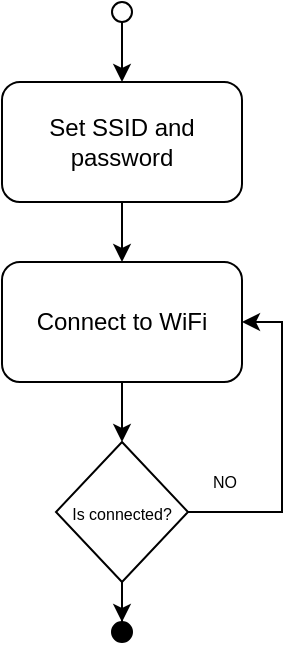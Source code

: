 <mxfile version="20.6.0" type="device"><diagram id="670brkzNI_LlTx3ZEMIe" name="Página-1"><mxGraphModel dx="982" dy="502" grid="1" gridSize="10" guides="1" tooltips="1" connect="1" arrows="1" fold="1" page="1" pageScale="1" pageWidth="827" pageHeight="1169" math="0" shadow="0"><root><mxCell id="0"/><mxCell id="1" parent="0"/><mxCell id="HW6EChE2npgISSa7UzBB-1" value="Set SSID and password" style="rounded=1;whiteSpace=wrap;html=1;" vertex="1" parent="1"><mxGeometry x="320" y="210" width="120" height="60" as="geometry"/></mxCell><mxCell id="HW6EChE2npgISSa7UzBB-2" value="" style="ellipse;whiteSpace=wrap;html=1;aspect=fixed;" vertex="1" parent="1"><mxGeometry x="375" y="170" width="10" height="10" as="geometry"/></mxCell><mxCell id="HW6EChE2npgISSa7UzBB-3" value="" style="endArrow=classic;html=1;rounded=0;entryX=0.5;entryY=0;entryDx=0;entryDy=0;exitX=0.5;exitY=1;exitDx=0;exitDy=0;" edge="1" parent="1" source="HW6EChE2npgISSa7UzBB-2" target="HW6EChE2npgISSa7UzBB-1"><mxGeometry width="50" height="50" relative="1" as="geometry"><mxPoint x="20" y="320" as="sourcePoint"/><mxPoint x="70" y="270" as="targetPoint"/></mxGeometry></mxCell><mxCell id="HW6EChE2npgISSa7UzBB-4" value="" style="endArrow=classic;html=1;rounded=0;exitX=0.5;exitY=1;exitDx=0;exitDy=0;entryX=0.5;entryY=0;entryDx=0;entryDy=0;" edge="1" parent="1" source="HW6EChE2npgISSa7UzBB-1"><mxGeometry width="50" height="50" relative="1" as="geometry"><mxPoint x="260" y="350" as="sourcePoint"/><mxPoint x="380.0" y="300" as="targetPoint"/></mxGeometry></mxCell><mxCell id="HW6EChE2npgISSa7UzBB-7" style="edgeStyle=orthogonalEdgeStyle;rounded=0;orthogonalLoop=1;jettySize=auto;html=1;entryX=0.5;entryY=0;entryDx=0;entryDy=0;" edge="1" parent="1" source="HW6EChE2npgISSa7UzBB-5" target="HW6EChE2npgISSa7UzBB-6"><mxGeometry relative="1" as="geometry"/></mxCell><mxCell id="HW6EChE2npgISSa7UzBB-5" value="Connect to WiFi" style="rounded=1;whiteSpace=wrap;html=1;" vertex="1" parent="1"><mxGeometry x="320" y="300" width="120" height="60" as="geometry"/></mxCell><mxCell id="HW6EChE2npgISSa7UzBB-9" style="edgeStyle=orthogonalEdgeStyle;rounded=0;orthogonalLoop=1;jettySize=auto;html=1;entryX=1;entryY=0.5;entryDx=0;entryDy=0;fontSize=8;exitX=1;exitY=0.5;exitDx=0;exitDy=0;" edge="1" parent="1" source="HW6EChE2npgISSa7UzBB-6" target="HW6EChE2npgISSa7UzBB-5"><mxGeometry relative="1" as="geometry"><Array as="points"><mxPoint x="460" y="425"/><mxPoint x="460" y="330"/></Array></mxGeometry></mxCell><mxCell id="HW6EChE2npgISSa7UzBB-10" value="&lt;div&gt;NO&lt;/div&gt;" style="edgeLabel;html=1;align=center;verticalAlign=middle;resizable=0;points=[];fontSize=8;" vertex="1" connectable="0" parent="HW6EChE2npgISSa7UzBB-9"><mxGeometry x="-0.497" y="1" relative="1" as="geometry"><mxPoint x="-23" y="-14" as="offset"/></mxGeometry></mxCell><mxCell id="HW6EChE2npgISSa7UzBB-15" style="edgeStyle=orthogonalEdgeStyle;rounded=0;orthogonalLoop=1;jettySize=auto;html=1;entryX=0.5;entryY=0;entryDx=0;entryDy=0;fontSize=8;" edge="1" parent="1" source="HW6EChE2npgISSa7UzBB-6" target="HW6EChE2npgISSa7UzBB-14"><mxGeometry relative="1" as="geometry"/></mxCell><mxCell id="HW6EChE2npgISSa7UzBB-6" value="&lt;font style=&quot;font-size: 8px;&quot;&gt;Is connected?&lt;/font&gt;" style="rhombus;whiteSpace=wrap;html=1;" vertex="1" parent="1"><mxGeometry x="347" y="390" width="66" height="70" as="geometry"/></mxCell><mxCell id="HW6EChE2npgISSa7UzBB-14" value="" style="ellipse;whiteSpace=wrap;html=1;aspect=fixed;fillColor=#000000;" vertex="1" parent="1"><mxGeometry x="375" y="480" width="10" height="10" as="geometry"/></mxCell></root></mxGraphModel></diagram></mxfile>